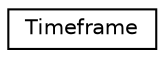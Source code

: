 digraph "Graphical Class Hierarchy"
{
  edge [fontname="Helvetica",fontsize="10",labelfontname="Helvetica",labelfontsize="10"];
  node [fontname="Helvetica",fontsize="10",shape=record];
  rankdir="LR";
  Node0 [label="Timeframe",height=0.2,width=0.4,color="black", fillcolor="white", style="filled",URL="$classTimeframe.html",tooltip="A time frame class. "];
}
